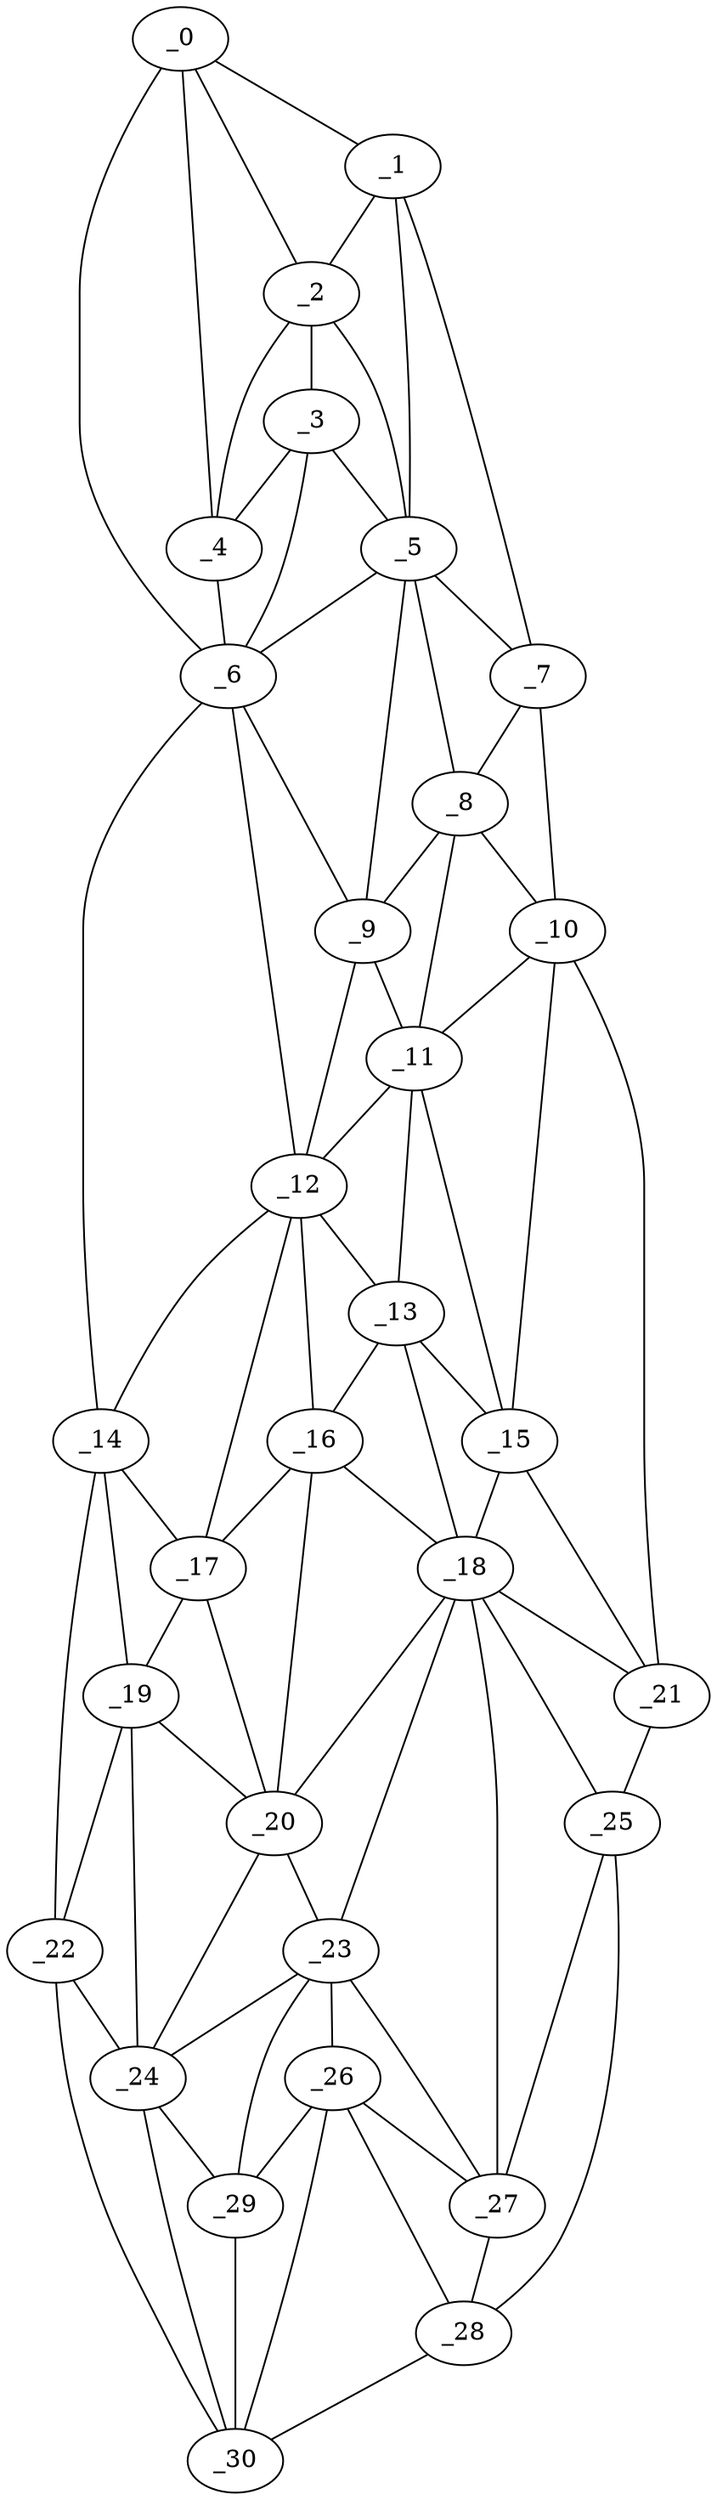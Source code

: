 graph "obj87__240.gxl" {
	_0	 [x=4,
		y=43];
	_1	 [x=7,
		y=53];
	_0 -- _1	 [valence=1];
	_2	 [x=19,
		y=46];
	_0 -- _2	 [valence=1];
	_4	 [x=31,
		y=36];
	_0 -- _4	 [valence=2];
	_6	 [x=45,
		y=32];
	_0 -- _6	 [valence=1];
	_1 -- _2	 [valence=1];
	_5	 [x=31,
		y=55];
	_1 -- _5	 [valence=1];
	_7	 [x=46,
		y=104];
	_1 -- _7	 [valence=1];
	_3	 [x=28,
		y=42];
	_2 -- _3	 [valence=1];
	_2 -- _4	 [valence=2];
	_2 -- _5	 [valence=2];
	_3 -- _4	 [valence=2];
	_3 -- _5	 [valence=1];
	_3 -- _6	 [valence=2];
	_4 -- _6	 [valence=2];
	_5 -- _6	 [valence=1];
	_5 -- _7	 [valence=2];
	_8	 [x=52,
		y=70];
	_5 -- _8	 [valence=2];
	_9	 [x=58,
		y=61];
	_5 -- _9	 [valence=2];
	_6 -- _9	 [valence=2];
	_12	 [x=69,
		y=58];
	_6 -- _12	 [valence=1];
	_14	 [x=75,
		y=28];
	_6 -- _14	 [valence=1];
	_7 -- _8	 [valence=2];
	_10	 [x=58,
		y=105];
	_7 -- _10	 [valence=1];
	_8 -- _9	 [valence=2];
	_8 -- _10	 [valence=2];
	_11	 [x=67,
		y=71];
	_8 -- _11	 [valence=1];
	_9 -- _11	 [valence=1];
	_9 -- _12	 [valence=2];
	_10 -- _11	 [valence=2];
	_15	 [x=76,
		y=101];
	_10 -- _15	 [valence=2];
	_21	 [x=100,
		y=100];
	_10 -- _21	 [valence=1];
	_11 -- _12	 [valence=2];
	_13	 [x=74,
		y=70];
	_11 -- _13	 [valence=1];
	_11 -- _15	 [valence=1];
	_12 -- _13	 [valence=2];
	_12 -- _14	 [valence=1];
	_16	 [x=80,
		y=59];
	_12 -- _16	 [valence=2];
	_17	 [x=90,
		y=45];
	_12 -- _17	 [valence=1];
	_13 -- _15	 [valence=2];
	_13 -- _16	 [valence=2];
	_18	 [x=91,
		y=69];
	_13 -- _18	 [valence=2];
	_14 -- _17	 [valence=2];
	_19	 [x=96,
		y=36];
	_14 -- _19	 [valence=1];
	_22	 [x=104,
		y=33];
	_14 -- _22	 [valence=1];
	_15 -- _18	 [valence=2];
	_15 -- _21	 [valence=2];
	_16 -- _17	 [valence=2];
	_16 -- _18	 [valence=1];
	_20	 [x=96,
		y=54];
	_16 -- _20	 [valence=2];
	_17 -- _19	 [valence=1];
	_17 -- _20	 [valence=1];
	_18 -- _20	 [valence=2];
	_18 -- _21	 [valence=1];
	_23	 [x=106,
		y=63];
	_18 -- _23	 [valence=1];
	_25	 [x=113,
		y=92];
	_18 -- _25	 [valence=1];
	_27	 [x=118,
		y=79];
	_18 -- _27	 [valence=2];
	_19 -- _20	 [valence=2];
	_19 -- _22	 [valence=2];
	_24	 [x=110,
		y=43];
	_19 -- _24	 [valence=1];
	_20 -- _23	 [valence=1];
	_20 -- _24	 [valence=2];
	_21 -- _25	 [valence=1];
	_22 -- _24	 [valence=1];
	_30	 [x=123,
		y=43];
	_22 -- _30	 [valence=1];
	_23 -- _24	 [valence=1];
	_26	 [x=118,
		y=74];
	_23 -- _26	 [valence=1];
	_23 -- _27	 [valence=2];
	_29	 [x=120,
		y=53];
	_23 -- _29	 [valence=2];
	_24 -- _29	 [valence=1];
	_24 -- _30	 [valence=2];
	_25 -- _27	 [valence=2];
	_28	 [x=119,
		y=88];
	_25 -- _28	 [valence=1];
	_26 -- _27	 [valence=1];
	_26 -- _28	 [valence=2];
	_26 -- _29	 [valence=2];
	_26 -- _30	 [valence=1];
	_27 -- _28	 [valence=2];
	_28 -- _30	 [valence=1];
	_29 -- _30	 [valence=1];
}
